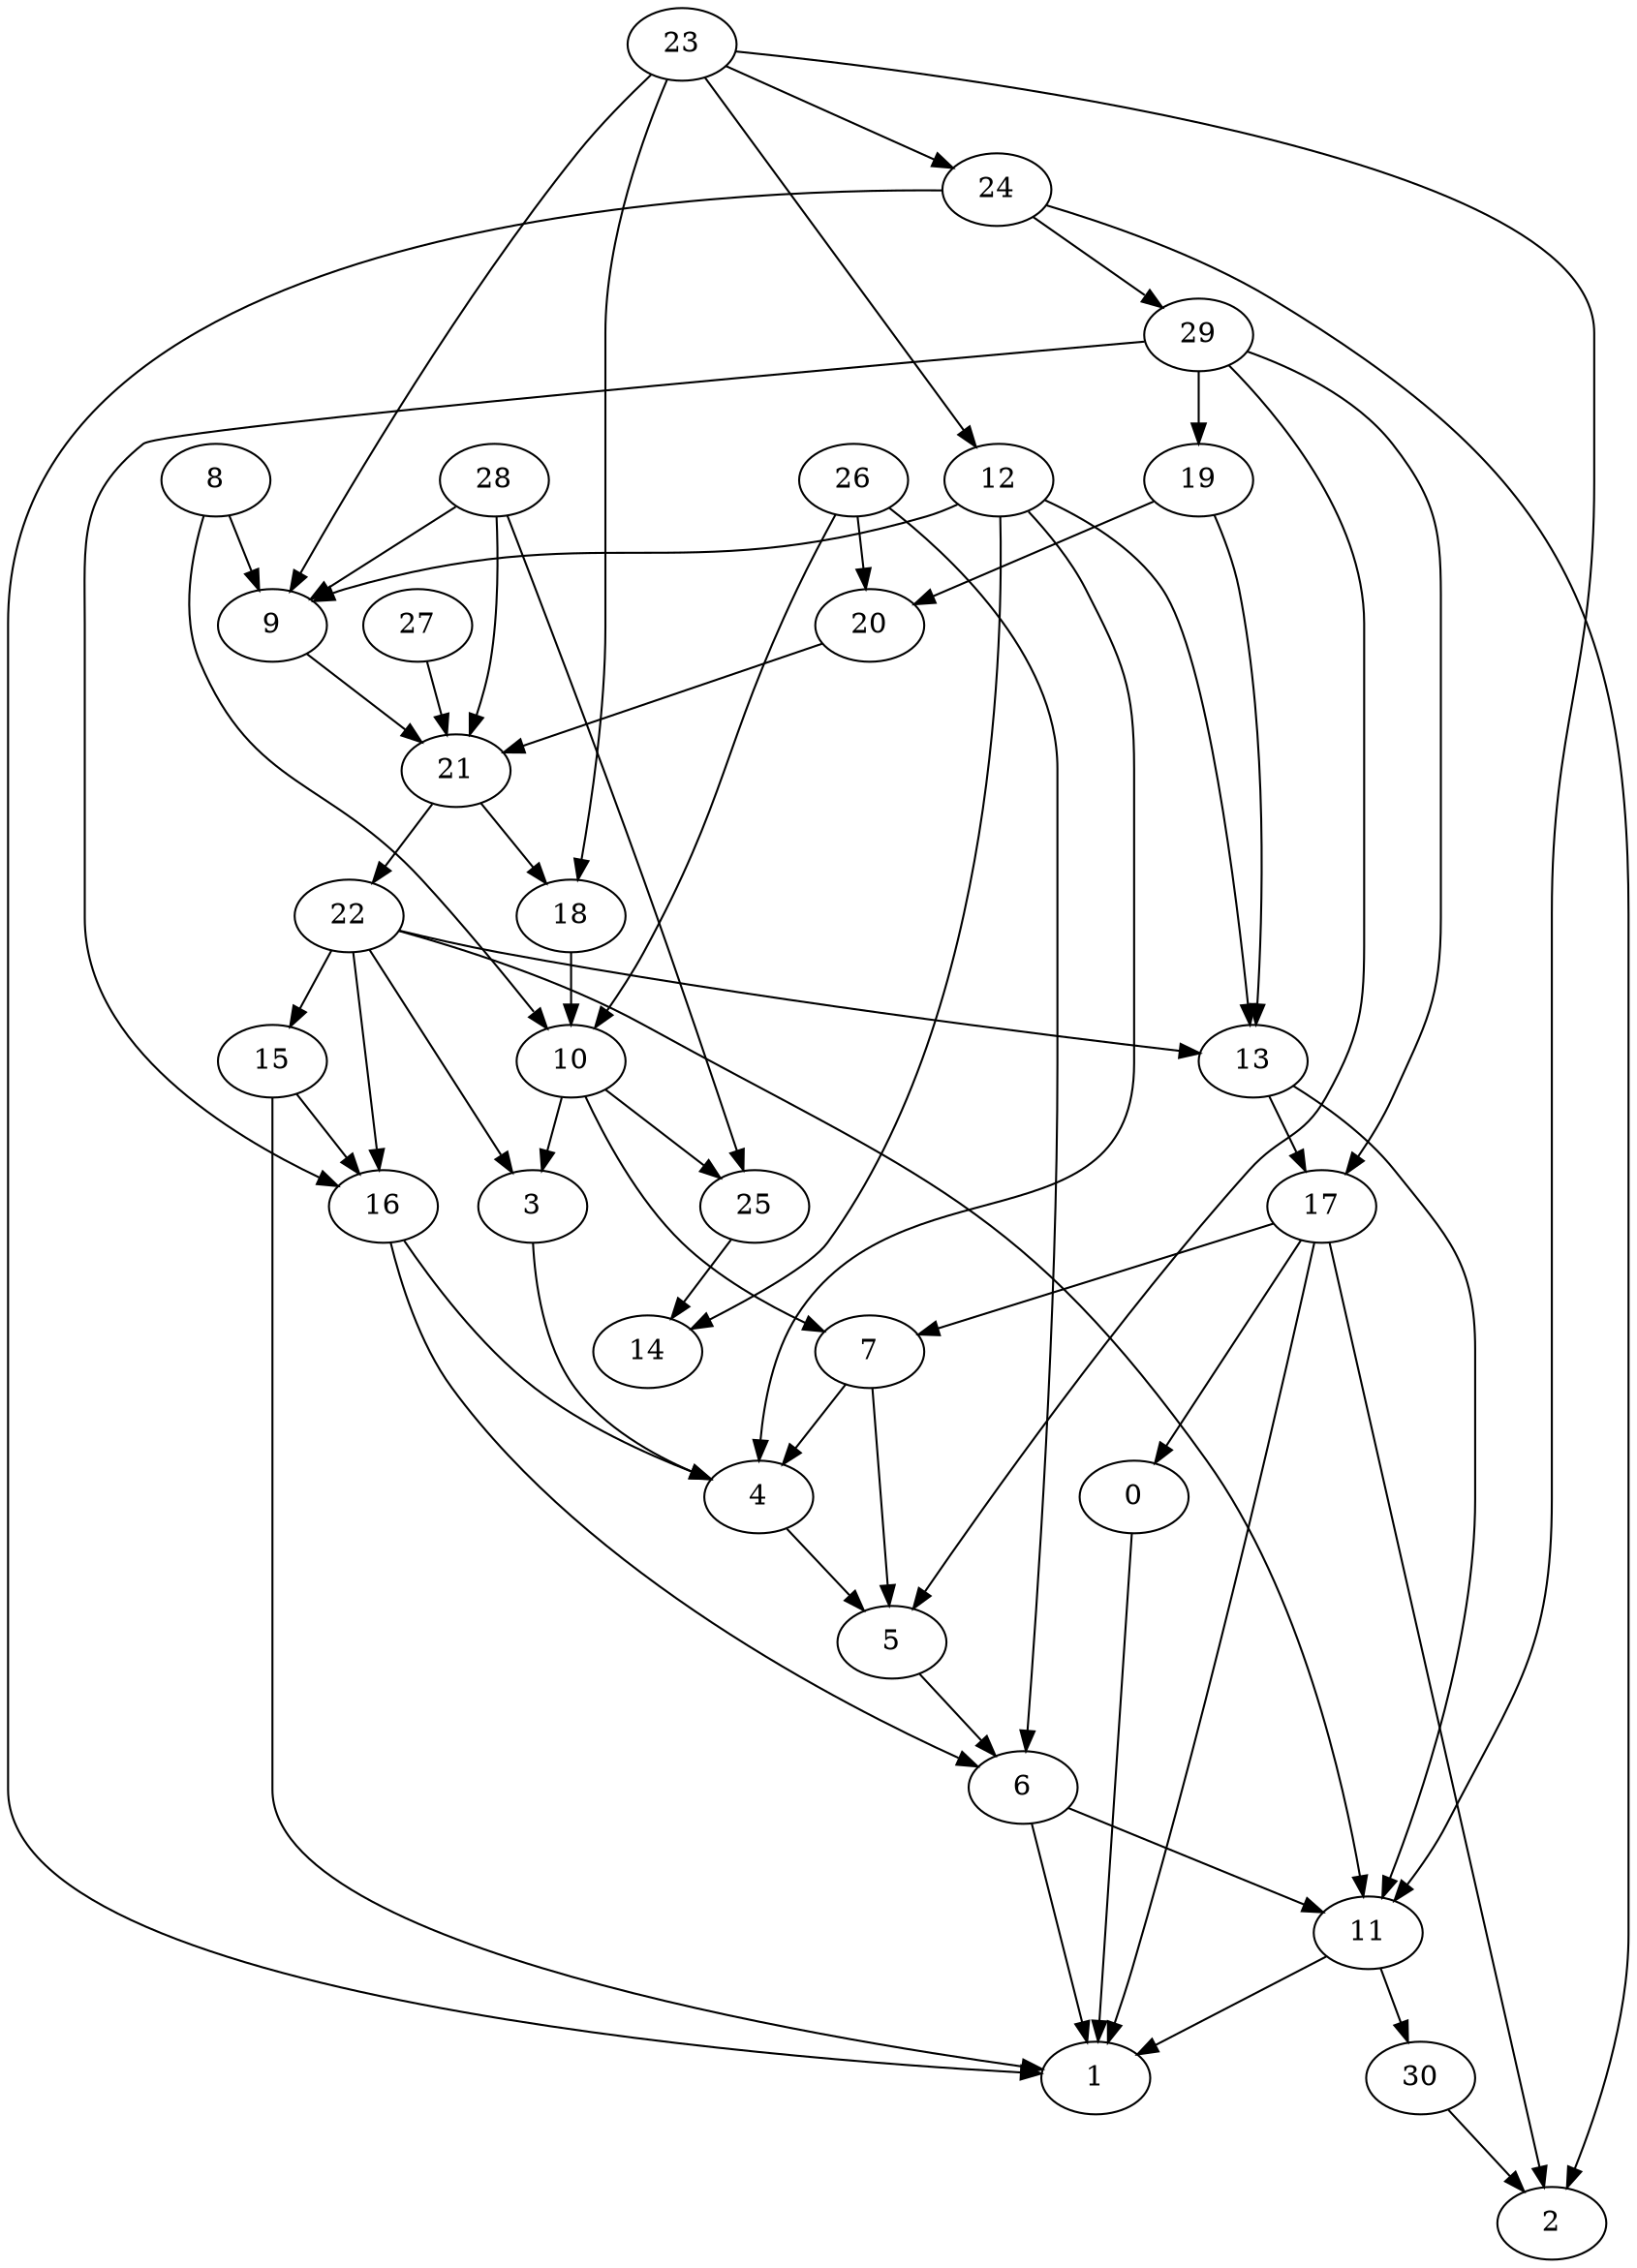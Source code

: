 strict digraph "" {
	0	 [pos="50.22900700569153,37.42905259132385"];
	1	 [pos="90.54167866706848,11.654537171125412"];
	0 -> 1;
	2	 [pos="28.022563457489014,62.81287670135498"];
	3	 [pos="44.08975839614868,92.05158352851868"];
	4	 [pos="42.42939054965973,5.933795124292374"];
	3 -> 4;
	5	 [pos="10.238519310951233,67.55477786064148"];
	4 -> 5;
	6	 [pos="43.3387815952301,46.6478705406189"];
	5 -> 6;
	6 -> 1;
	11	 [pos="66.3957953453064,5.557640641927719"];
	6 -> 11;
	7	 [pos="32.153964042663574,52.993232011795044"];
	7 -> 4;
	7 -> 5;
	8	 [pos="52.32710242271423,37.7010703086853"];
	9	 [pos="36.736541986465454,12.498058378696442"];
	8 -> 9;
	10	 [pos="63.68674039840698,48.40158522129059"];
	8 -> 10;
	21	 [pos="77.96647548675537,42.10633933544159"];
	9 -> 21;
	10 -> 3;
	10 -> 7;
	25	 [pos="78.29629182815552,64.30104374885559"];
	10 -> 25;
	11 -> 1;
	30	 [pos="79.09945249557495,7.969038188457489"];
	11 -> 30;
	12	 [pos="2.111080102622509,32.077935338020325"];
	12 -> 4;
	12 -> 9;
	13	 [pos="20.938339829444885,25.70962905883789"];
	12 -> 13;
	14	 [pos="63.466960191726685,28.13301384449005"];
	12 -> 14;
	13 -> 11;
	17	 [pos="90.52267074584961,67.68748164176941"];
	13 -> 17;
	15	 [pos="89.47640657424927,5.354294180870056"];
	15 -> 1;
	16	 [pos="63.61963748931885,54.44283485412598"];
	15 -> 16;
	16 -> 4;
	16 -> 6;
	17 -> 0;
	17 -> 1;
	17 -> 2;
	17 -> 7;
	18	 [pos="85.86450815200806,41.517892479896545"];
	18 -> 10;
	19	 [pos="95.39570808410645,6.180643290281296"];
	19 -> 13;
	20	 [pos="60.11832356452942,62.163203954696655"];
	19 -> 20;
	20 -> 21;
	21 -> 18;
	22	 [pos="80.61926364898682,59.66724753379822"];
	21 -> 22;
	22 -> 3;
	22 -> 11;
	22 -> 13;
	22 -> 15;
	22 -> 16;
	23	 [pos="24.128684401512146,54.558902978897095"];
	23 -> 9;
	23 -> 11;
	23 -> 12;
	23 -> 18;
	24	 [pos="39.849257469177246,33.775654435157776"];
	23 -> 24;
	24 -> 1;
	24 -> 2;
	29	 [pos="61.87288761138916,43.66703927516937"];
	24 -> 29;
	25 -> 14;
	26	 [pos="64.92900848388672,41.76273047924042"];
	26 -> 6;
	26 -> 10;
	26 -> 20;
	27	 [pos="25.530964136123657,60.80337166786194"];
	27 -> 21;
	28	 [pos="56.20861053466797,37.925904989242554"];
	28 -> 9;
	28 -> 21;
	28 -> 25;
	29 -> 5;
	29 -> 16;
	29 -> 17;
	29 -> 19;
	30 -> 2;
}
